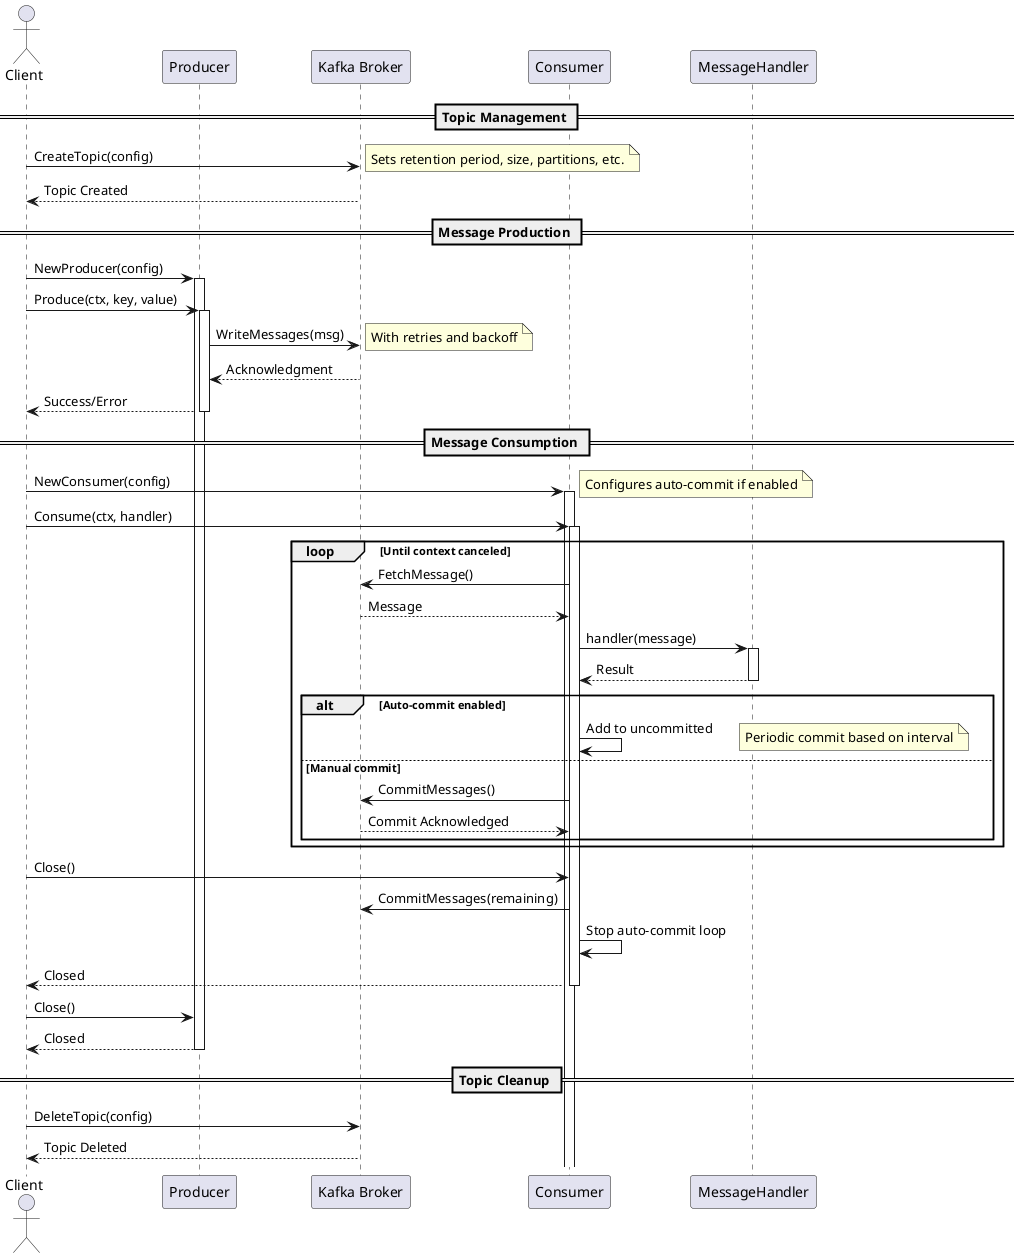 @startuml Kafka Sequence Diagram

actor Client
participant "Producer" as Producer
participant "Kafka Broker" as Kafka
participant "Consumer" as Consumer
participant "MessageHandler" as Handler

== Topic Management ==
Client -> Kafka: CreateTopic(config)
note right: Sets retention period, size, partitions, etc.
Kafka --> Client: Topic Created

== Message Production ==
Client -> Producer: NewProducer(config)
activate Producer

Client -> Producer: Produce(ctx, key, value)
activate Producer
Producer -> Kafka: WriteMessages(msg)
note right: With retries and backoff
Kafka --> Producer: Acknowledgment
Producer --> Client: Success/Error
deactivate Producer

== Message Consumption ==
Client -> Consumer: NewConsumer(config)
activate Consumer
note right: Configures auto-commit if enabled

Client -> Consumer: Consume(ctx, handler)
activate Consumer

loop Until context canceled
    Consumer -> Kafka: FetchMessage()
    Kafka --> Consumer: Message
    Consumer -> Handler: handler(message)
    activate Handler
    Handler --> Consumer: Result
    deactivate Handler
    
    alt Auto-commit enabled
        Consumer -> Consumer: Add to uncommitted
        note right: Periodic commit based on interval
    else Manual commit
        Consumer -> Kafka: CommitMessages()
        Kafka --> Consumer: Commit Acknowledged
    end
end

Client -> Consumer: Close()
Consumer -> Kafka: CommitMessages(remaining)
Consumer -> Consumer: Stop auto-commit loop
Consumer --> Client: Closed
deactivate Consumer

Client -> Producer: Close()
Producer --> Client: Closed
deactivate Producer

== Topic Cleanup ==
Client -> Kafka: DeleteTopic(config)
Kafka --> Client: Topic Deleted

@enduml 